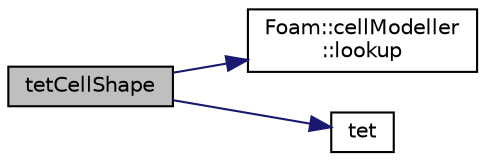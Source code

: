digraph "tetCellShape"
{
  bgcolor="transparent";
  edge [fontname="Helvetica",fontsize="10",labelfontname="Helvetica",labelfontsize="10"];
  node [fontname="Helvetica",fontsize="10",shape=record];
  rankdir="LR";
  Node1 [label="tetCellShape",height=0.2,width=0.4,color="black", fillcolor="grey75", style="filled", fontcolor="black"];
  Node1 -> Node2 [color="midnightblue",fontsize="10",style="solid",fontname="Helvetica"];
  Node2 [label="Foam::cellModeller\l::lookup",height=0.2,width=0.4,color="black",URL="$a00216.html#a30ec02a02fa2b4111091919a88f51242",tooltip="Look up a model by name and return a pointer to the model or NULL. "];
  Node1 -> Node3 [color="midnightblue",fontsize="10",style="solid",fontname="Helvetica"];
  Node3 [label="tet",height=0.2,width=0.4,color="black",URL="$a02656.html#a35fac066686d19c8f1931d41c49cf87f",tooltip="Return the tetrahedron. "];
}
